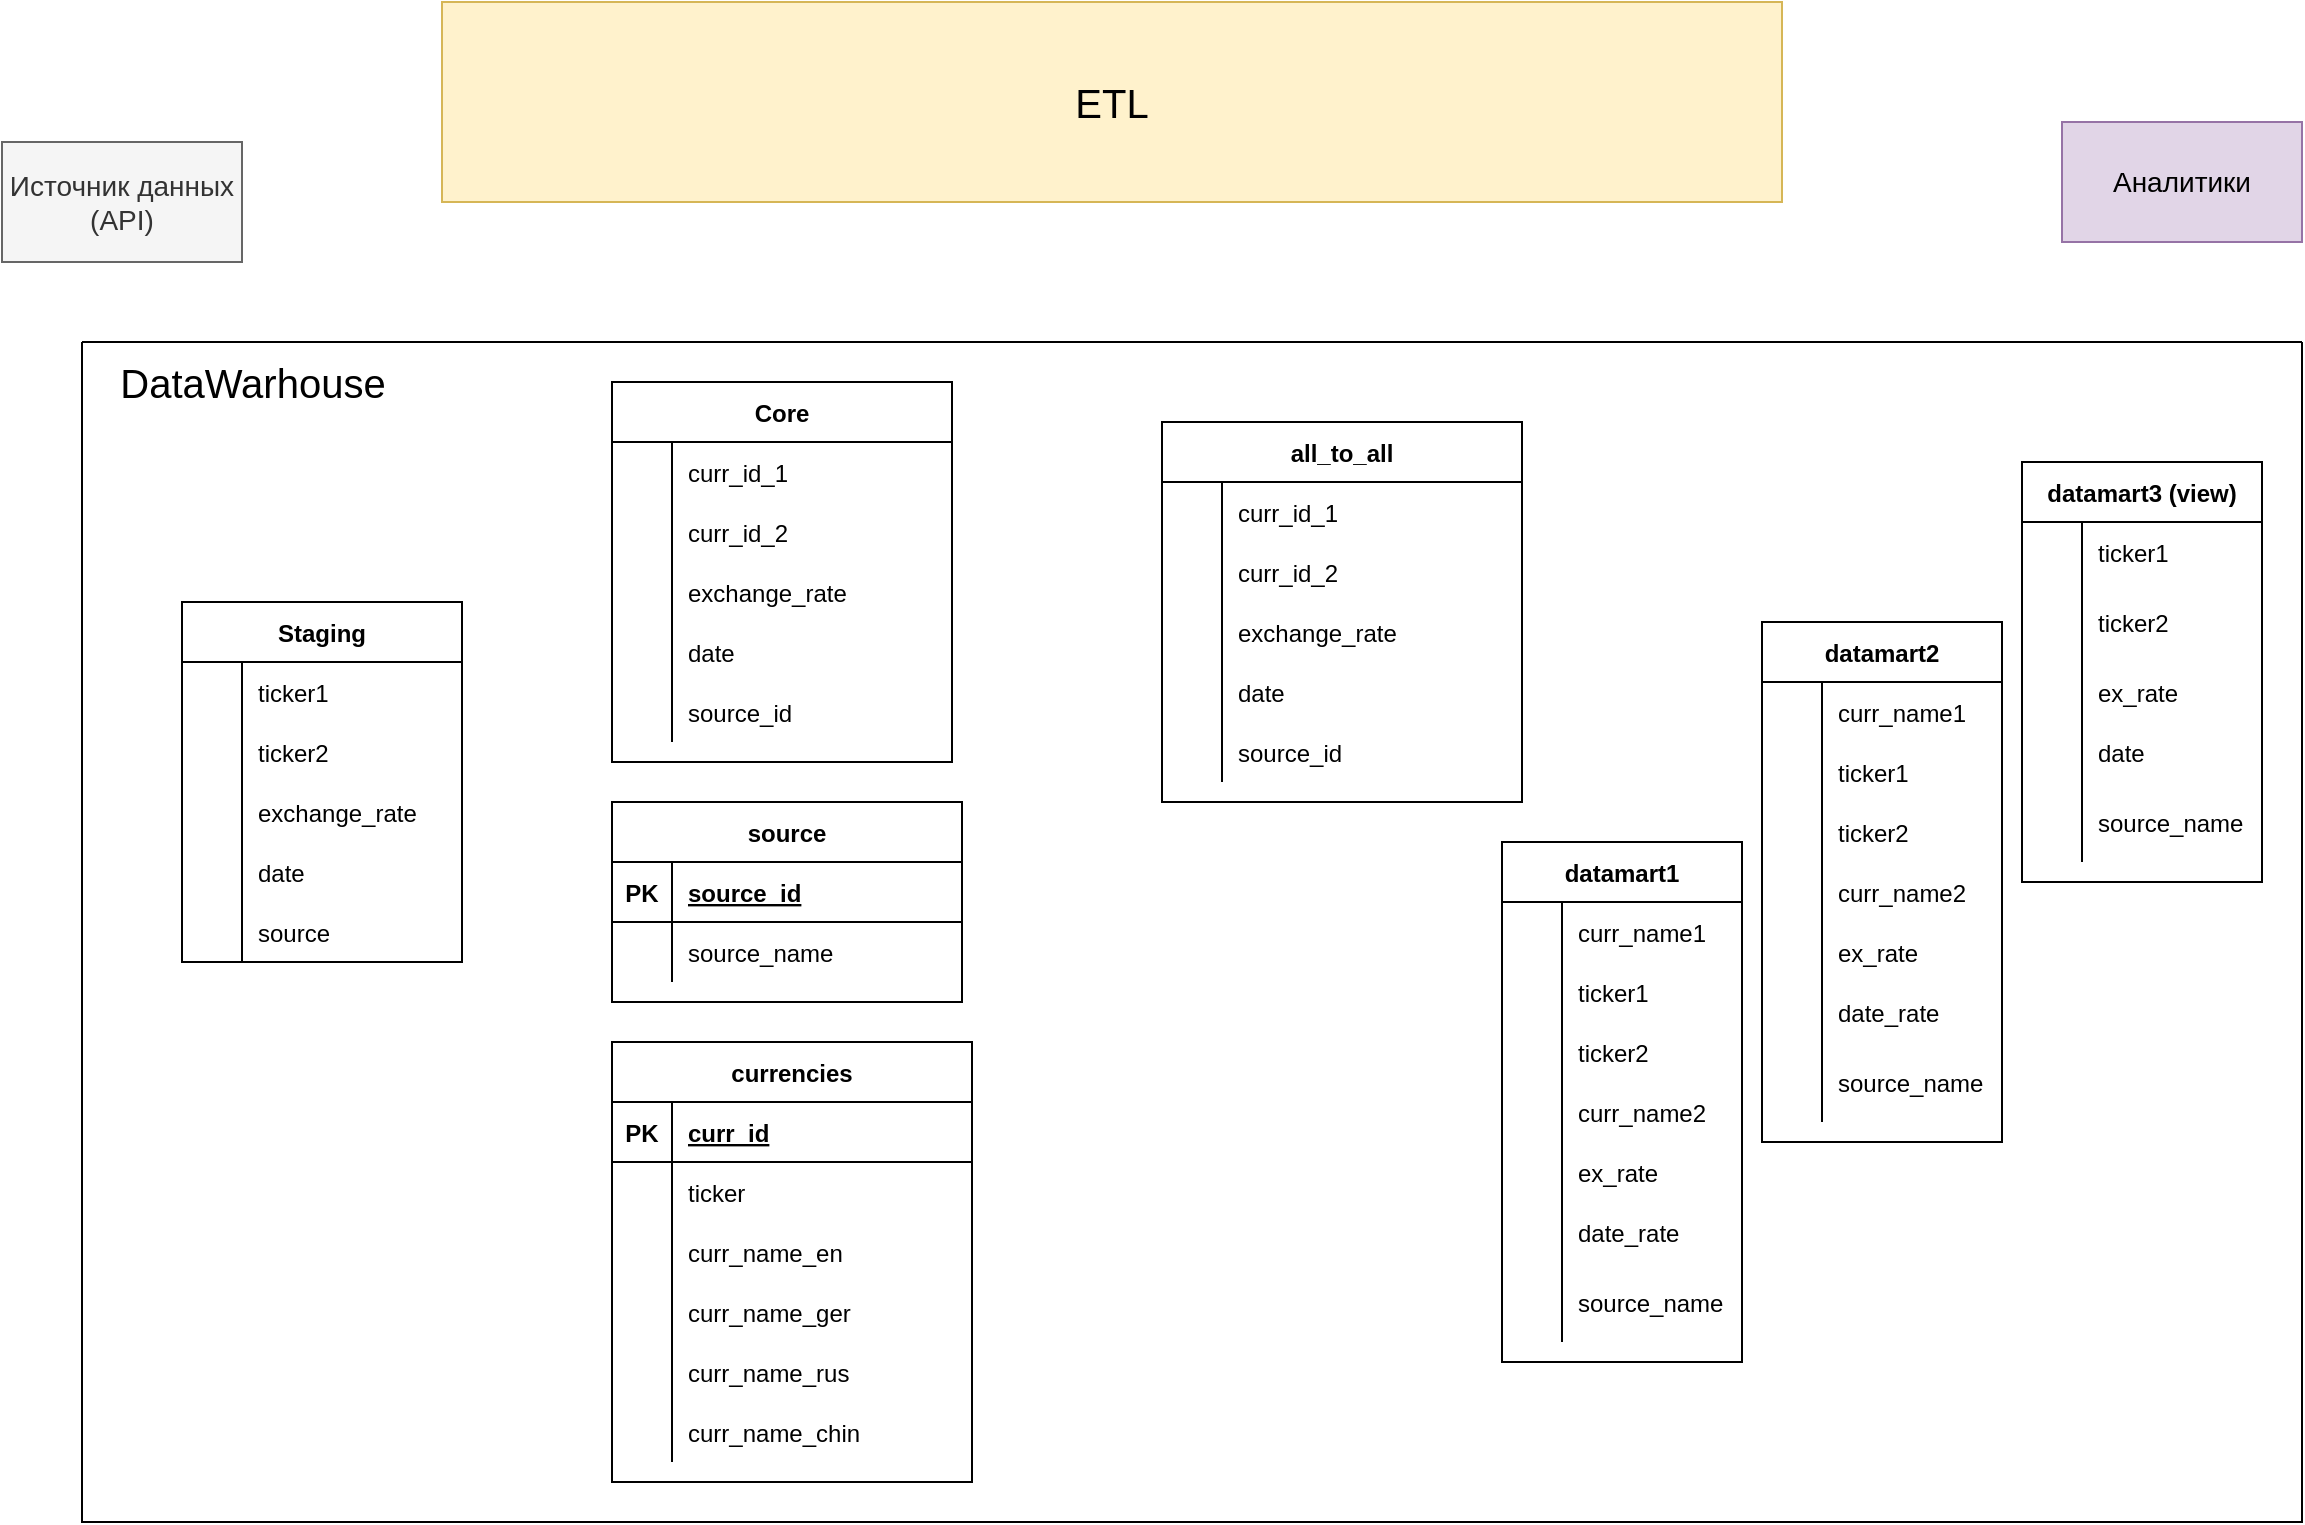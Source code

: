 <mxfile version="14.8.2" type="github">
  <diagram id="nCkO1fu6vcOP9XlbA8yM" name="Page-1">
    <mxGraphModel dx="1459" dy="1033" grid="1" gridSize="10" guides="1" tooltips="1" connect="1" arrows="1" fold="1" page="1" pageScale="1" pageWidth="1169" pageHeight="827" background="#ffffff" math="0" shadow="0">
      <root>
        <mxCell id="0" />
        <mxCell id="1" parent="0" />
        <mxCell id="BZU4fYNqjMENKs2myZzt-1" value="Staging" style="shape=table;startSize=30;container=1;collapsible=1;childLayout=tableLayout;fixedRows=1;rowLines=0;fontStyle=1;align=center;resizeLast=1;" vertex="1" parent="1">
          <mxGeometry x="100" y="350" width="140" height="180" as="geometry" />
        </mxCell>
        <mxCell id="BZU4fYNqjMENKs2myZzt-5" value="" style="shape=partialRectangle;collapsible=0;dropTarget=0;pointerEvents=0;fillColor=none;top=0;left=0;bottom=0;right=0;points=[[0,0.5],[1,0.5]];portConstraint=eastwest;" vertex="1" parent="BZU4fYNqjMENKs2myZzt-1">
          <mxGeometry y="30" width="140" height="30" as="geometry" />
        </mxCell>
        <mxCell id="BZU4fYNqjMENKs2myZzt-6" value="" style="shape=partialRectangle;connectable=0;fillColor=none;top=0;left=0;bottom=0;right=0;editable=1;overflow=hidden;" vertex="1" parent="BZU4fYNqjMENKs2myZzt-5">
          <mxGeometry width="30" height="30" as="geometry" />
        </mxCell>
        <mxCell id="BZU4fYNqjMENKs2myZzt-7" value="ticker1" style="shape=partialRectangle;connectable=0;fillColor=none;top=0;left=0;bottom=0;right=0;align=left;spacingLeft=6;overflow=hidden;" vertex="1" parent="BZU4fYNqjMENKs2myZzt-5">
          <mxGeometry x="30" width="110" height="30" as="geometry" />
        </mxCell>
        <mxCell id="BZU4fYNqjMENKs2myZzt-8" value="" style="shape=partialRectangle;collapsible=0;dropTarget=0;pointerEvents=0;fillColor=none;top=0;left=0;bottom=0;right=0;points=[[0,0.5],[1,0.5]];portConstraint=eastwest;" vertex="1" parent="BZU4fYNqjMENKs2myZzt-1">
          <mxGeometry y="60" width="140" height="30" as="geometry" />
        </mxCell>
        <mxCell id="BZU4fYNqjMENKs2myZzt-9" value="" style="shape=partialRectangle;connectable=0;fillColor=none;top=0;left=0;bottom=0;right=0;editable=1;overflow=hidden;" vertex="1" parent="BZU4fYNqjMENKs2myZzt-8">
          <mxGeometry width="30" height="30" as="geometry" />
        </mxCell>
        <mxCell id="BZU4fYNqjMENKs2myZzt-10" value="ticker2" style="shape=partialRectangle;connectable=0;fillColor=none;top=0;left=0;bottom=0;right=0;align=left;spacingLeft=6;overflow=hidden;" vertex="1" parent="BZU4fYNqjMENKs2myZzt-8">
          <mxGeometry x="30" width="110" height="30" as="geometry" />
        </mxCell>
        <mxCell id="BZU4fYNqjMENKs2myZzt-11" value="" style="shape=partialRectangle;collapsible=0;dropTarget=0;pointerEvents=0;fillColor=none;top=0;left=0;bottom=0;right=0;points=[[0,0.5],[1,0.5]];portConstraint=eastwest;" vertex="1" parent="BZU4fYNqjMENKs2myZzt-1">
          <mxGeometry y="90" width="140" height="30" as="geometry" />
        </mxCell>
        <mxCell id="BZU4fYNqjMENKs2myZzt-12" value="" style="shape=partialRectangle;connectable=0;fillColor=none;top=0;left=0;bottom=0;right=0;editable=1;overflow=hidden;" vertex="1" parent="BZU4fYNqjMENKs2myZzt-11">
          <mxGeometry width="30" height="30" as="geometry" />
        </mxCell>
        <mxCell id="BZU4fYNqjMENKs2myZzt-13" value="exchange_rate" style="shape=partialRectangle;connectable=0;fillColor=none;top=0;left=0;bottom=0;right=0;align=left;spacingLeft=6;overflow=hidden;" vertex="1" parent="BZU4fYNqjMENKs2myZzt-11">
          <mxGeometry x="30" width="110" height="30" as="geometry" />
        </mxCell>
        <mxCell id="BZU4fYNqjMENKs2myZzt-23" style="shape=partialRectangle;collapsible=0;dropTarget=0;pointerEvents=0;fillColor=none;top=0;left=0;bottom=0;right=0;points=[[0,0.5],[1,0.5]];portConstraint=eastwest;" vertex="1" parent="BZU4fYNqjMENKs2myZzt-1">
          <mxGeometry y="120" width="140" height="30" as="geometry" />
        </mxCell>
        <mxCell id="BZU4fYNqjMENKs2myZzt-24" style="shape=partialRectangle;connectable=0;fillColor=none;top=0;left=0;bottom=0;right=0;editable=1;overflow=hidden;" vertex="1" parent="BZU4fYNqjMENKs2myZzt-23">
          <mxGeometry width="30" height="30" as="geometry" />
        </mxCell>
        <mxCell id="BZU4fYNqjMENKs2myZzt-25" value="date" style="shape=partialRectangle;connectable=0;fillColor=none;top=0;left=0;bottom=0;right=0;align=left;spacingLeft=6;overflow=hidden;" vertex="1" parent="BZU4fYNqjMENKs2myZzt-23">
          <mxGeometry x="30" width="110" height="30" as="geometry" />
        </mxCell>
        <mxCell id="BZU4fYNqjMENKs2myZzt-26" style="shape=partialRectangle;collapsible=0;dropTarget=0;pointerEvents=0;fillColor=none;top=0;left=0;bottom=0;right=0;points=[[0,0.5],[1,0.5]];portConstraint=eastwest;" vertex="1" parent="BZU4fYNqjMENKs2myZzt-1">
          <mxGeometry y="150" width="140" height="30" as="geometry" />
        </mxCell>
        <mxCell id="BZU4fYNqjMENKs2myZzt-27" style="shape=partialRectangle;connectable=0;fillColor=none;top=0;left=0;bottom=0;right=0;editable=1;overflow=hidden;" vertex="1" parent="BZU4fYNqjMENKs2myZzt-26">
          <mxGeometry width="30" height="30" as="geometry" />
        </mxCell>
        <mxCell id="BZU4fYNqjMENKs2myZzt-28" value="source" style="shape=partialRectangle;connectable=0;fillColor=none;top=0;left=0;bottom=0;right=0;align=left;spacingLeft=6;overflow=hidden;" vertex="1" parent="BZU4fYNqjMENKs2myZzt-26">
          <mxGeometry x="30" width="110" height="30" as="geometry" />
        </mxCell>
        <mxCell id="BZU4fYNqjMENKs2myZzt-29" value="Core" style="shape=table;startSize=30;container=1;collapsible=1;childLayout=tableLayout;fixedRows=1;rowLines=0;fontStyle=1;align=center;resizeLast=1;" vertex="1" parent="1">
          <mxGeometry x="315" y="240" width="170" height="190" as="geometry" />
        </mxCell>
        <mxCell id="BZU4fYNqjMENKs2myZzt-33" value="" style="shape=partialRectangle;collapsible=0;dropTarget=0;pointerEvents=0;fillColor=none;top=0;left=0;bottom=0;right=0;points=[[0,0.5],[1,0.5]];portConstraint=eastwest;" vertex="1" parent="BZU4fYNqjMENKs2myZzt-29">
          <mxGeometry y="30" width="170" height="30" as="geometry" />
        </mxCell>
        <mxCell id="BZU4fYNqjMENKs2myZzt-34" value="" style="shape=partialRectangle;connectable=0;fillColor=none;top=0;left=0;bottom=0;right=0;editable=1;overflow=hidden;" vertex="1" parent="BZU4fYNqjMENKs2myZzt-33">
          <mxGeometry width="30" height="30" as="geometry" />
        </mxCell>
        <mxCell id="BZU4fYNqjMENKs2myZzt-35" value="curr_id_1" style="shape=partialRectangle;connectable=0;fillColor=none;top=0;left=0;bottom=0;right=0;align=left;spacingLeft=6;overflow=hidden;" vertex="1" parent="BZU4fYNqjMENKs2myZzt-33">
          <mxGeometry x="30" width="140" height="30" as="geometry" />
        </mxCell>
        <mxCell id="BZU4fYNqjMENKs2myZzt-36" value="" style="shape=partialRectangle;collapsible=0;dropTarget=0;pointerEvents=0;fillColor=none;top=0;left=0;bottom=0;right=0;points=[[0,0.5],[1,0.5]];portConstraint=eastwest;" vertex="1" parent="BZU4fYNqjMENKs2myZzt-29">
          <mxGeometry y="60" width="170" height="30" as="geometry" />
        </mxCell>
        <mxCell id="BZU4fYNqjMENKs2myZzt-37" value="" style="shape=partialRectangle;connectable=0;fillColor=none;top=0;left=0;bottom=0;right=0;editable=1;overflow=hidden;" vertex="1" parent="BZU4fYNqjMENKs2myZzt-36">
          <mxGeometry width="30" height="30" as="geometry" />
        </mxCell>
        <mxCell id="BZU4fYNqjMENKs2myZzt-38" value="curr_id_2" style="shape=partialRectangle;connectable=0;fillColor=none;top=0;left=0;bottom=0;right=0;align=left;spacingLeft=6;overflow=hidden;" vertex="1" parent="BZU4fYNqjMENKs2myZzt-36">
          <mxGeometry x="30" width="140" height="30" as="geometry" />
        </mxCell>
        <mxCell id="BZU4fYNqjMENKs2myZzt-39" value="" style="shape=partialRectangle;collapsible=0;dropTarget=0;pointerEvents=0;fillColor=none;top=0;left=0;bottom=0;right=0;points=[[0,0.5],[1,0.5]];portConstraint=eastwest;" vertex="1" parent="BZU4fYNqjMENKs2myZzt-29">
          <mxGeometry y="90" width="170" height="30" as="geometry" />
        </mxCell>
        <mxCell id="BZU4fYNqjMENKs2myZzt-40" value="" style="shape=partialRectangle;connectable=0;fillColor=none;top=0;left=0;bottom=0;right=0;editable=1;overflow=hidden;" vertex="1" parent="BZU4fYNqjMENKs2myZzt-39">
          <mxGeometry width="30" height="30" as="geometry" />
        </mxCell>
        <mxCell id="BZU4fYNqjMENKs2myZzt-41" value="exchange_rate" style="shape=partialRectangle;connectable=0;fillColor=none;top=0;left=0;bottom=0;right=0;align=left;spacingLeft=6;overflow=hidden;" vertex="1" parent="BZU4fYNqjMENKs2myZzt-39">
          <mxGeometry x="30" width="140" height="30" as="geometry" />
        </mxCell>
        <mxCell id="BZU4fYNqjMENKs2myZzt-42" style="shape=partialRectangle;collapsible=0;dropTarget=0;pointerEvents=0;fillColor=none;top=0;left=0;bottom=0;right=0;points=[[0,0.5],[1,0.5]];portConstraint=eastwest;" vertex="1" parent="BZU4fYNqjMENKs2myZzt-29">
          <mxGeometry y="120" width="170" height="30" as="geometry" />
        </mxCell>
        <mxCell id="BZU4fYNqjMENKs2myZzt-43" value="" style="shape=partialRectangle;connectable=0;fillColor=none;top=0;left=0;bottom=0;right=0;editable=1;overflow=hidden;" vertex="1" parent="BZU4fYNqjMENKs2myZzt-42">
          <mxGeometry width="30" height="30" as="geometry" />
        </mxCell>
        <mxCell id="BZU4fYNqjMENKs2myZzt-44" value="date" style="shape=partialRectangle;connectable=0;fillColor=none;top=0;left=0;bottom=0;right=0;align=left;spacingLeft=6;overflow=hidden;" vertex="1" parent="BZU4fYNqjMENKs2myZzt-42">
          <mxGeometry x="30" width="140" height="30" as="geometry" />
        </mxCell>
        <mxCell id="BZU4fYNqjMENKs2myZzt-45" style="shape=partialRectangle;collapsible=0;dropTarget=0;pointerEvents=0;fillColor=none;top=0;left=0;bottom=0;right=0;points=[[0,0.5],[1,0.5]];portConstraint=eastwest;" vertex="1" parent="BZU4fYNqjMENKs2myZzt-29">
          <mxGeometry y="150" width="170" height="30" as="geometry" />
        </mxCell>
        <mxCell id="BZU4fYNqjMENKs2myZzt-46" style="shape=partialRectangle;connectable=0;fillColor=none;top=0;left=0;bottom=0;right=0;editable=1;overflow=hidden;" vertex="1" parent="BZU4fYNqjMENKs2myZzt-45">
          <mxGeometry width="30" height="30" as="geometry" />
        </mxCell>
        <mxCell id="BZU4fYNqjMENKs2myZzt-47" value="source_id" style="shape=partialRectangle;connectable=0;fillColor=none;top=0;left=0;bottom=0;right=0;align=left;spacingLeft=6;overflow=hidden;" vertex="1" parent="BZU4fYNqjMENKs2myZzt-45">
          <mxGeometry x="30" width="140" height="30" as="geometry" />
        </mxCell>
        <mxCell id="BZU4fYNqjMENKs2myZzt-48" value="currencies" style="shape=table;startSize=30;container=1;collapsible=1;childLayout=tableLayout;fixedRows=1;rowLines=0;fontStyle=1;align=center;resizeLast=1;" vertex="1" parent="1">
          <mxGeometry x="315" y="570" width="180" height="220" as="geometry" />
        </mxCell>
        <mxCell id="BZU4fYNqjMENKs2myZzt-49" value="" style="shape=partialRectangle;collapsible=0;dropTarget=0;pointerEvents=0;fillColor=none;top=0;left=0;bottom=1;right=0;points=[[0,0.5],[1,0.5]];portConstraint=eastwest;" vertex="1" parent="BZU4fYNqjMENKs2myZzt-48">
          <mxGeometry y="30" width="180" height="30" as="geometry" />
        </mxCell>
        <mxCell id="BZU4fYNqjMENKs2myZzt-50" value="PK" style="shape=partialRectangle;connectable=0;fillColor=none;top=0;left=0;bottom=0;right=0;fontStyle=1;overflow=hidden;" vertex="1" parent="BZU4fYNqjMENKs2myZzt-49">
          <mxGeometry width="30" height="30" as="geometry" />
        </mxCell>
        <mxCell id="BZU4fYNqjMENKs2myZzt-51" value="curr_id" style="shape=partialRectangle;connectable=0;fillColor=none;top=0;left=0;bottom=0;right=0;align=left;spacingLeft=6;fontStyle=5;overflow=hidden;" vertex="1" parent="BZU4fYNqjMENKs2myZzt-49">
          <mxGeometry x="30" width="150" height="30" as="geometry" />
        </mxCell>
        <mxCell id="BZU4fYNqjMENKs2myZzt-52" value="" style="shape=partialRectangle;collapsible=0;dropTarget=0;pointerEvents=0;fillColor=none;top=0;left=0;bottom=0;right=0;points=[[0,0.5],[1,0.5]];portConstraint=eastwest;" vertex="1" parent="BZU4fYNqjMENKs2myZzt-48">
          <mxGeometry y="60" width="180" height="30" as="geometry" />
        </mxCell>
        <mxCell id="BZU4fYNqjMENKs2myZzt-53" value="" style="shape=partialRectangle;connectable=0;fillColor=none;top=0;left=0;bottom=0;right=0;editable=1;overflow=hidden;" vertex="1" parent="BZU4fYNqjMENKs2myZzt-52">
          <mxGeometry width="30" height="30" as="geometry" />
        </mxCell>
        <mxCell id="BZU4fYNqjMENKs2myZzt-54" value="ticker" style="shape=partialRectangle;connectable=0;fillColor=none;top=0;left=0;bottom=0;right=0;align=left;spacingLeft=6;overflow=hidden;" vertex="1" parent="BZU4fYNqjMENKs2myZzt-52">
          <mxGeometry x="30" width="150" height="30" as="geometry" />
        </mxCell>
        <mxCell id="BZU4fYNqjMENKs2myZzt-55" value="" style="shape=partialRectangle;collapsible=0;dropTarget=0;pointerEvents=0;fillColor=none;top=0;left=0;bottom=0;right=0;points=[[0,0.5],[1,0.5]];portConstraint=eastwest;" vertex="1" parent="BZU4fYNqjMENKs2myZzt-48">
          <mxGeometry y="90" width="180" height="30" as="geometry" />
        </mxCell>
        <mxCell id="BZU4fYNqjMENKs2myZzt-56" value="" style="shape=partialRectangle;connectable=0;fillColor=none;top=0;left=0;bottom=0;right=0;editable=1;overflow=hidden;" vertex="1" parent="BZU4fYNqjMENKs2myZzt-55">
          <mxGeometry width="30" height="30" as="geometry" />
        </mxCell>
        <mxCell id="BZU4fYNqjMENKs2myZzt-57" value="curr_name_en" style="shape=partialRectangle;connectable=0;fillColor=none;top=0;left=0;bottom=0;right=0;align=left;spacingLeft=6;overflow=hidden;" vertex="1" parent="BZU4fYNqjMENKs2myZzt-55">
          <mxGeometry x="30" width="150" height="30" as="geometry" />
        </mxCell>
        <mxCell id="BZU4fYNqjMENKs2myZzt-58" value="" style="shape=partialRectangle;collapsible=0;dropTarget=0;pointerEvents=0;fillColor=none;top=0;left=0;bottom=0;right=0;points=[[0,0.5],[1,0.5]];portConstraint=eastwest;" vertex="1" parent="BZU4fYNqjMENKs2myZzt-48">
          <mxGeometry y="120" width="180" height="30" as="geometry" />
        </mxCell>
        <mxCell id="BZU4fYNqjMENKs2myZzt-59" value="" style="shape=partialRectangle;connectable=0;fillColor=none;top=0;left=0;bottom=0;right=0;editable=1;overflow=hidden;" vertex="1" parent="BZU4fYNqjMENKs2myZzt-58">
          <mxGeometry width="30" height="30" as="geometry" />
        </mxCell>
        <mxCell id="BZU4fYNqjMENKs2myZzt-60" value="curr_name_ger" style="shape=partialRectangle;connectable=0;fillColor=none;top=0;left=0;bottom=0;right=0;align=left;spacingLeft=6;overflow=hidden;" vertex="1" parent="BZU4fYNqjMENKs2myZzt-58">
          <mxGeometry x="30" width="150" height="30" as="geometry" />
        </mxCell>
        <mxCell id="BZU4fYNqjMENKs2myZzt-62" style="shape=partialRectangle;collapsible=0;dropTarget=0;pointerEvents=0;fillColor=none;top=0;left=0;bottom=0;right=0;points=[[0,0.5],[1,0.5]];portConstraint=eastwest;" vertex="1" parent="BZU4fYNqjMENKs2myZzt-48">
          <mxGeometry y="150" width="180" height="30" as="geometry" />
        </mxCell>
        <mxCell id="BZU4fYNqjMENKs2myZzt-63" style="shape=partialRectangle;connectable=0;fillColor=none;top=0;left=0;bottom=0;right=0;editable=1;overflow=hidden;" vertex="1" parent="BZU4fYNqjMENKs2myZzt-62">
          <mxGeometry width="30" height="30" as="geometry" />
        </mxCell>
        <mxCell id="BZU4fYNqjMENKs2myZzt-64" value="curr_name_rus" style="shape=partialRectangle;connectable=0;fillColor=none;top=0;left=0;bottom=0;right=0;align=left;spacingLeft=6;overflow=hidden;" vertex="1" parent="BZU4fYNqjMENKs2myZzt-62">
          <mxGeometry x="30" width="150" height="30" as="geometry" />
        </mxCell>
        <mxCell id="BZU4fYNqjMENKs2myZzt-65" style="shape=partialRectangle;collapsible=0;dropTarget=0;pointerEvents=0;fillColor=none;top=0;left=0;bottom=0;right=0;points=[[0,0.5],[1,0.5]];portConstraint=eastwest;" vertex="1" parent="BZU4fYNqjMENKs2myZzt-48">
          <mxGeometry y="180" width="180" height="30" as="geometry" />
        </mxCell>
        <mxCell id="BZU4fYNqjMENKs2myZzt-66" style="shape=partialRectangle;connectable=0;fillColor=none;top=0;left=0;bottom=0;right=0;editable=1;overflow=hidden;" vertex="1" parent="BZU4fYNqjMENKs2myZzt-65">
          <mxGeometry width="30" height="30" as="geometry" />
        </mxCell>
        <mxCell id="BZU4fYNqjMENKs2myZzt-67" value="curr_name_chin" style="shape=partialRectangle;connectable=0;fillColor=none;top=0;left=0;bottom=0;right=0;align=left;spacingLeft=6;overflow=hidden;" vertex="1" parent="BZU4fYNqjMENKs2myZzt-65">
          <mxGeometry x="30" width="150" height="30" as="geometry" />
        </mxCell>
        <mxCell id="BZU4fYNqjMENKs2myZzt-68" value="source" style="shape=table;startSize=30;container=1;collapsible=1;childLayout=tableLayout;fixedRows=1;rowLines=0;fontStyle=1;align=center;resizeLast=1;" vertex="1" parent="1">
          <mxGeometry x="315" y="450" width="175" height="100" as="geometry" />
        </mxCell>
        <mxCell id="BZU4fYNqjMENKs2myZzt-69" value="" style="shape=partialRectangle;collapsible=0;dropTarget=0;pointerEvents=0;fillColor=none;top=0;left=0;bottom=1;right=0;points=[[0,0.5],[1,0.5]];portConstraint=eastwest;" vertex="1" parent="BZU4fYNqjMENKs2myZzt-68">
          <mxGeometry y="30" width="175" height="30" as="geometry" />
        </mxCell>
        <mxCell id="BZU4fYNqjMENKs2myZzt-70" value="PK" style="shape=partialRectangle;connectable=0;fillColor=none;top=0;left=0;bottom=0;right=0;fontStyle=1;overflow=hidden;" vertex="1" parent="BZU4fYNqjMENKs2myZzt-69">
          <mxGeometry width="30" height="30" as="geometry" />
        </mxCell>
        <mxCell id="BZU4fYNqjMENKs2myZzt-71" value="source_id" style="shape=partialRectangle;connectable=0;fillColor=none;top=0;left=0;bottom=0;right=0;align=left;spacingLeft=6;fontStyle=5;overflow=hidden;" vertex="1" parent="BZU4fYNqjMENKs2myZzt-69">
          <mxGeometry x="30" width="145" height="30" as="geometry" />
        </mxCell>
        <mxCell id="BZU4fYNqjMENKs2myZzt-72" value="" style="shape=partialRectangle;collapsible=0;dropTarget=0;pointerEvents=0;fillColor=none;top=0;left=0;bottom=0;right=0;points=[[0,0.5],[1,0.5]];portConstraint=eastwest;" vertex="1" parent="BZU4fYNqjMENKs2myZzt-68">
          <mxGeometry y="60" width="175" height="30" as="geometry" />
        </mxCell>
        <mxCell id="BZU4fYNqjMENKs2myZzt-73" value="" style="shape=partialRectangle;connectable=0;fillColor=none;top=0;left=0;bottom=0;right=0;editable=1;overflow=hidden;" vertex="1" parent="BZU4fYNqjMENKs2myZzt-72">
          <mxGeometry width="30" height="30" as="geometry" />
        </mxCell>
        <mxCell id="BZU4fYNqjMENKs2myZzt-74" value="source_name" style="shape=partialRectangle;connectable=0;fillColor=none;top=0;left=0;bottom=0;right=0;align=left;spacingLeft=6;overflow=hidden;" vertex="1" parent="BZU4fYNqjMENKs2myZzt-72">
          <mxGeometry x="30" width="145" height="30" as="geometry" />
        </mxCell>
        <mxCell id="BZU4fYNqjMENKs2myZzt-91" value="all_to_all" style="shape=table;startSize=30;container=1;collapsible=1;childLayout=tableLayout;fixedRows=1;rowLines=0;fontStyle=1;align=center;resizeLast=1;" vertex="1" parent="1">
          <mxGeometry x="590" y="260" width="180" height="190" as="geometry" />
        </mxCell>
        <mxCell id="BZU4fYNqjMENKs2myZzt-95" value="" style="shape=partialRectangle;collapsible=0;dropTarget=0;pointerEvents=0;fillColor=none;top=0;left=0;bottom=0;right=0;points=[[0,0.5],[1,0.5]];portConstraint=eastwest;" vertex="1" parent="BZU4fYNqjMENKs2myZzt-91">
          <mxGeometry y="30" width="180" height="30" as="geometry" />
        </mxCell>
        <mxCell id="BZU4fYNqjMENKs2myZzt-96" value="" style="shape=partialRectangle;connectable=0;fillColor=none;top=0;left=0;bottom=0;right=0;editable=1;overflow=hidden;" vertex="1" parent="BZU4fYNqjMENKs2myZzt-95">
          <mxGeometry width="30" height="30" as="geometry" />
        </mxCell>
        <mxCell id="BZU4fYNqjMENKs2myZzt-97" value="curr_id_1" style="shape=partialRectangle;connectable=0;fillColor=none;top=0;left=0;bottom=0;right=0;align=left;spacingLeft=6;overflow=hidden;" vertex="1" parent="BZU4fYNqjMENKs2myZzt-95">
          <mxGeometry x="30" width="150" height="30" as="geometry" />
        </mxCell>
        <mxCell id="BZU4fYNqjMENKs2myZzt-98" value="" style="shape=partialRectangle;collapsible=0;dropTarget=0;pointerEvents=0;fillColor=none;top=0;left=0;bottom=0;right=0;points=[[0,0.5],[1,0.5]];portConstraint=eastwest;" vertex="1" parent="BZU4fYNqjMENKs2myZzt-91">
          <mxGeometry y="60" width="180" height="30" as="geometry" />
        </mxCell>
        <mxCell id="BZU4fYNqjMENKs2myZzt-99" value="" style="shape=partialRectangle;connectable=0;fillColor=none;top=0;left=0;bottom=0;right=0;editable=1;overflow=hidden;" vertex="1" parent="BZU4fYNqjMENKs2myZzt-98">
          <mxGeometry width="30" height="30" as="geometry" />
        </mxCell>
        <mxCell id="BZU4fYNqjMENKs2myZzt-100" value="curr_id_2" style="shape=partialRectangle;connectable=0;fillColor=none;top=0;left=0;bottom=0;right=0;align=left;spacingLeft=6;overflow=hidden;" vertex="1" parent="BZU4fYNqjMENKs2myZzt-98">
          <mxGeometry x="30" width="150" height="30" as="geometry" />
        </mxCell>
        <mxCell id="BZU4fYNqjMENKs2myZzt-101" value="" style="shape=partialRectangle;collapsible=0;dropTarget=0;pointerEvents=0;fillColor=none;top=0;left=0;bottom=0;right=0;points=[[0,0.5],[1,0.5]];portConstraint=eastwest;" vertex="1" parent="BZU4fYNqjMENKs2myZzt-91">
          <mxGeometry y="90" width="180" height="30" as="geometry" />
        </mxCell>
        <mxCell id="BZU4fYNqjMENKs2myZzt-102" value="" style="shape=partialRectangle;connectable=0;fillColor=none;top=0;left=0;bottom=0;right=0;editable=1;overflow=hidden;" vertex="1" parent="BZU4fYNqjMENKs2myZzt-101">
          <mxGeometry width="30" height="30" as="geometry" />
        </mxCell>
        <mxCell id="BZU4fYNqjMENKs2myZzt-103" value="exchange_rate" style="shape=partialRectangle;connectable=0;fillColor=none;top=0;left=0;bottom=0;right=0;align=left;spacingLeft=6;overflow=hidden;" vertex="1" parent="BZU4fYNqjMENKs2myZzt-101">
          <mxGeometry x="30" width="150" height="30" as="geometry" />
        </mxCell>
        <mxCell id="BZU4fYNqjMENKs2myZzt-107" style="shape=partialRectangle;collapsible=0;dropTarget=0;pointerEvents=0;fillColor=none;top=0;left=0;bottom=0;right=0;points=[[0,0.5],[1,0.5]];portConstraint=eastwest;" vertex="1" parent="BZU4fYNqjMENKs2myZzt-91">
          <mxGeometry y="120" width="180" height="30" as="geometry" />
        </mxCell>
        <mxCell id="BZU4fYNqjMENKs2myZzt-108" style="shape=partialRectangle;connectable=0;fillColor=none;top=0;left=0;bottom=0;right=0;editable=1;overflow=hidden;" vertex="1" parent="BZU4fYNqjMENKs2myZzt-107">
          <mxGeometry width="30" height="30" as="geometry" />
        </mxCell>
        <mxCell id="BZU4fYNqjMENKs2myZzt-109" value="date" style="shape=partialRectangle;connectable=0;fillColor=none;top=0;left=0;bottom=0;right=0;align=left;spacingLeft=6;overflow=hidden;" vertex="1" parent="BZU4fYNqjMENKs2myZzt-107">
          <mxGeometry x="30" width="150" height="30" as="geometry" />
        </mxCell>
        <mxCell id="BZU4fYNqjMENKs2myZzt-110" style="shape=partialRectangle;collapsible=0;dropTarget=0;pointerEvents=0;fillColor=none;top=0;left=0;bottom=0;right=0;points=[[0,0.5],[1,0.5]];portConstraint=eastwest;" vertex="1" parent="BZU4fYNqjMENKs2myZzt-91">
          <mxGeometry y="150" width="180" height="30" as="geometry" />
        </mxCell>
        <mxCell id="BZU4fYNqjMENKs2myZzt-111" style="shape=partialRectangle;connectable=0;fillColor=none;top=0;left=0;bottom=0;right=0;editable=1;overflow=hidden;" vertex="1" parent="BZU4fYNqjMENKs2myZzt-110">
          <mxGeometry width="30" height="30" as="geometry" />
        </mxCell>
        <mxCell id="BZU4fYNqjMENKs2myZzt-112" value="source_id" style="shape=partialRectangle;connectable=0;fillColor=none;top=0;left=0;bottom=0;right=0;align=left;spacingLeft=6;overflow=hidden;" vertex="1" parent="BZU4fYNqjMENKs2myZzt-110">
          <mxGeometry x="30" width="150" height="30" as="geometry" />
        </mxCell>
        <mxCell id="BZU4fYNqjMENKs2myZzt-113" value="datamart1" style="shape=table;startSize=30;container=1;collapsible=1;childLayout=tableLayout;fixedRows=1;rowLines=0;fontStyle=1;align=center;resizeLast=1;" vertex="1" parent="1">
          <mxGeometry x="760" y="470" width="120" height="260" as="geometry" />
        </mxCell>
        <mxCell id="BZU4fYNqjMENKs2myZzt-117" value="" style="shape=partialRectangle;collapsible=0;dropTarget=0;pointerEvents=0;fillColor=none;top=0;left=0;bottom=0;right=0;points=[[0,0.5],[1,0.5]];portConstraint=eastwest;" vertex="1" parent="BZU4fYNqjMENKs2myZzt-113">
          <mxGeometry y="30" width="120" height="30" as="geometry" />
        </mxCell>
        <mxCell id="BZU4fYNqjMENKs2myZzt-118" value="" style="shape=partialRectangle;connectable=0;fillColor=none;top=0;left=0;bottom=0;right=0;editable=1;overflow=hidden;" vertex="1" parent="BZU4fYNqjMENKs2myZzt-117">
          <mxGeometry width="30" height="30" as="geometry" />
        </mxCell>
        <mxCell id="BZU4fYNqjMENKs2myZzt-119" value="curr_name1" style="shape=partialRectangle;connectable=0;fillColor=none;top=0;left=0;bottom=0;right=0;align=left;spacingLeft=6;overflow=hidden;" vertex="1" parent="BZU4fYNqjMENKs2myZzt-117">
          <mxGeometry x="30" width="90" height="30" as="geometry" />
        </mxCell>
        <mxCell id="BZU4fYNqjMENKs2myZzt-120" value="" style="shape=partialRectangle;collapsible=0;dropTarget=0;pointerEvents=0;fillColor=none;top=0;left=0;bottom=0;right=0;points=[[0,0.5],[1,0.5]];portConstraint=eastwest;" vertex="1" parent="BZU4fYNqjMENKs2myZzt-113">
          <mxGeometry y="60" width="120" height="30" as="geometry" />
        </mxCell>
        <mxCell id="BZU4fYNqjMENKs2myZzt-121" value="" style="shape=partialRectangle;connectable=0;fillColor=none;top=0;left=0;bottom=0;right=0;editable=1;overflow=hidden;" vertex="1" parent="BZU4fYNqjMENKs2myZzt-120">
          <mxGeometry width="30" height="30" as="geometry" />
        </mxCell>
        <mxCell id="BZU4fYNqjMENKs2myZzt-122" value="ticker1" style="shape=partialRectangle;connectable=0;fillColor=none;top=0;left=0;bottom=0;right=0;align=left;spacingLeft=6;overflow=hidden;" vertex="1" parent="BZU4fYNqjMENKs2myZzt-120">
          <mxGeometry x="30" width="90" height="30" as="geometry" />
        </mxCell>
        <mxCell id="BZU4fYNqjMENKs2myZzt-123" value="" style="shape=partialRectangle;collapsible=0;dropTarget=0;pointerEvents=0;fillColor=none;top=0;left=0;bottom=0;right=0;points=[[0,0.5],[1,0.5]];portConstraint=eastwest;" vertex="1" parent="BZU4fYNqjMENKs2myZzt-113">
          <mxGeometry y="90" width="120" height="30" as="geometry" />
        </mxCell>
        <mxCell id="BZU4fYNqjMENKs2myZzt-124" value="" style="shape=partialRectangle;connectable=0;fillColor=none;top=0;left=0;bottom=0;right=0;editable=1;overflow=hidden;" vertex="1" parent="BZU4fYNqjMENKs2myZzt-123">
          <mxGeometry width="30" height="30" as="geometry" />
        </mxCell>
        <mxCell id="BZU4fYNqjMENKs2myZzt-125" value="ticker2" style="shape=partialRectangle;connectable=0;fillColor=none;top=0;left=0;bottom=0;right=0;align=left;spacingLeft=6;overflow=hidden;" vertex="1" parent="BZU4fYNqjMENKs2myZzt-123">
          <mxGeometry x="30" width="90" height="30" as="geometry" />
        </mxCell>
        <mxCell id="BZU4fYNqjMENKs2myZzt-126" style="shape=partialRectangle;collapsible=0;dropTarget=0;pointerEvents=0;fillColor=none;top=0;left=0;bottom=0;right=0;points=[[0,0.5],[1,0.5]];portConstraint=eastwest;" vertex="1" parent="BZU4fYNqjMENKs2myZzt-113">
          <mxGeometry y="120" width="120" height="30" as="geometry" />
        </mxCell>
        <mxCell id="BZU4fYNqjMENKs2myZzt-127" style="shape=partialRectangle;connectable=0;fillColor=none;top=0;left=0;bottom=0;right=0;editable=1;overflow=hidden;" vertex="1" parent="BZU4fYNqjMENKs2myZzt-126">
          <mxGeometry width="30" height="30" as="geometry" />
        </mxCell>
        <mxCell id="BZU4fYNqjMENKs2myZzt-128" value="curr_name2" style="shape=partialRectangle;connectable=0;fillColor=none;top=0;left=0;bottom=0;right=0;align=left;spacingLeft=6;overflow=hidden;" vertex="1" parent="BZU4fYNqjMENKs2myZzt-126">
          <mxGeometry x="30" width="90" height="30" as="geometry" />
        </mxCell>
        <mxCell id="BZU4fYNqjMENKs2myZzt-129" style="shape=partialRectangle;collapsible=0;dropTarget=0;pointerEvents=0;fillColor=none;top=0;left=0;bottom=0;right=0;points=[[0,0.5],[1,0.5]];portConstraint=eastwest;" vertex="1" parent="BZU4fYNqjMENKs2myZzt-113">
          <mxGeometry y="150" width="120" height="30" as="geometry" />
        </mxCell>
        <mxCell id="BZU4fYNqjMENKs2myZzt-130" style="shape=partialRectangle;connectable=0;fillColor=none;top=0;left=0;bottom=0;right=0;editable=1;overflow=hidden;" vertex="1" parent="BZU4fYNqjMENKs2myZzt-129">
          <mxGeometry width="30" height="30" as="geometry" />
        </mxCell>
        <mxCell id="BZU4fYNqjMENKs2myZzt-131" value="ex_rate" style="shape=partialRectangle;connectable=0;fillColor=none;top=0;left=0;bottom=0;right=0;align=left;spacingLeft=6;overflow=hidden;" vertex="1" parent="BZU4fYNqjMENKs2myZzt-129">
          <mxGeometry x="30" width="90" height="30" as="geometry" />
        </mxCell>
        <mxCell id="BZU4fYNqjMENKs2myZzt-132" style="shape=partialRectangle;collapsible=0;dropTarget=0;pointerEvents=0;fillColor=none;top=0;left=0;bottom=0;right=0;points=[[0,0.5],[1,0.5]];portConstraint=eastwest;" vertex="1" parent="BZU4fYNqjMENKs2myZzt-113">
          <mxGeometry y="180" width="120" height="30" as="geometry" />
        </mxCell>
        <mxCell id="BZU4fYNqjMENKs2myZzt-133" style="shape=partialRectangle;connectable=0;fillColor=none;top=0;left=0;bottom=0;right=0;editable=1;overflow=hidden;" vertex="1" parent="BZU4fYNqjMENKs2myZzt-132">
          <mxGeometry width="30" height="30" as="geometry" />
        </mxCell>
        <mxCell id="BZU4fYNqjMENKs2myZzt-134" value="date_rate" style="shape=partialRectangle;connectable=0;fillColor=none;top=0;left=0;bottom=0;right=0;align=left;spacingLeft=6;overflow=hidden;" vertex="1" parent="BZU4fYNqjMENKs2myZzt-132">
          <mxGeometry x="30" width="90" height="30" as="geometry" />
        </mxCell>
        <mxCell id="BZU4fYNqjMENKs2myZzt-135" style="shape=partialRectangle;collapsible=0;dropTarget=0;pointerEvents=0;fillColor=none;top=0;left=0;bottom=0;right=0;points=[[0,0.5],[1,0.5]];portConstraint=eastwest;" vertex="1" parent="BZU4fYNqjMENKs2myZzt-113">
          <mxGeometry y="210" width="120" height="40" as="geometry" />
        </mxCell>
        <mxCell id="BZU4fYNqjMENKs2myZzt-136" style="shape=partialRectangle;connectable=0;fillColor=none;top=0;left=0;bottom=0;right=0;editable=1;overflow=hidden;" vertex="1" parent="BZU4fYNqjMENKs2myZzt-135">
          <mxGeometry width="30" height="40" as="geometry" />
        </mxCell>
        <mxCell id="BZU4fYNqjMENKs2myZzt-137" value="source_name" style="shape=partialRectangle;connectable=0;fillColor=none;top=0;left=0;bottom=0;right=0;align=left;spacingLeft=6;overflow=hidden;" vertex="1" parent="BZU4fYNqjMENKs2myZzt-135">
          <mxGeometry x="30" width="90" height="40" as="geometry" />
        </mxCell>
        <mxCell id="BZU4fYNqjMENKs2myZzt-144" value="datamart2" style="shape=table;startSize=30;container=1;collapsible=1;childLayout=tableLayout;fixedRows=1;rowLines=0;fontStyle=1;align=center;resizeLast=1;" vertex="1" parent="1">
          <mxGeometry x="890" y="360" width="120" height="260" as="geometry" />
        </mxCell>
        <mxCell id="BZU4fYNqjMENKs2myZzt-145" value="" style="shape=partialRectangle;collapsible=0;dropTarget=0;pointerEvents=0;fillColor=none;top=0;left=0;bottom=0;right=0;points=[[0,0.5],[1,0.5]];portConstraint=eastwest;" vertex="1" parent="BZU4fYNqjMENKs2myZzt-144">
          <mxGeometry y="30" width="120" height="30" as="geometry" />
        </mxCell>
        <mxCell id="BZU4fYNqjMENKs2myZzt-146" value="" style="shape=partialRectangle;connectable=0;fillColor=none;top=0;left=0;bottom=0;right=0;editable=1;overflow=hidden;" vertex="1" parent="BZU4fYNqjMENKs2myZzt-145">
          <mxGeometry width="30" height="30" as="geometry" />
        </mxCell>
        <mxCell id="BZU4fYNqjMENKs2myZzt-147" value="curr_name1" style="shape=partialRectangle;connectable=0;fillColor=none;top=0;left=0;bottom=0;right=0;align=left;spacingLeft=6;overflow=hidden;" vertex="1" parent="BZU4fYNqjMENKs2myZzt-145">
          <mxGeometry x="30" width="90" height="30" as="geometry" />
        </mxCell>
        <mxCell id="BZU4fYNqjMENKs2myZzt-148" value="" style="shape=partialRectangle;collapsible=0;dropTarget=0;pointerEvents=0;fillColor=none;top=0;left=0;bottom=0;right=0;points=[[0,0.5],[1,0.5]];portConstraint=eastwest;" vertex="1" parent="BZU4fYNqjMENKs2myZzt-144">
          <mxGeometry y="60" width="120" height="30" as="geometry" />
        </mxCell>
        <mxCell id="BZU4fYNqjMENKs2myZzt-149" value="" style="shape=partialRectangle;connectable=0;fillColor=none;top=0;left=0;bottom=0;right=0;editable=1;overflow=hidden;" vertex="1" parent="BZU4fYNqjMENKs2myZzt-148">
          <mxGeometry width="30" height="30" as="geometry" />
        </mxCell>
        <mxCell id="BZU4fYNqjMENKs2myZzt-150" value="ticker1" style="shape=partialRectangle;connectable=0;fillColor=none;top=0;left=0;bottom=0;right=0;align=left;spacingLeft=6;overflow=hidden;" vertex="1" parent="BZU4fYNqjMENKs2myZzt-148">
          <mxGeometry x="30" width="90" height="30" as="geometry" />
        </mxCell>
        <mxCell id="BZU4fYNqjMENKs2myZzt-151" value="" style="shape=partialRectangle;collapsible=0;dropTarget=0;pointerEvents=0;fillColor=none;top=0;left=0;bottom=0;right=0;points=[[0,0.5],[1,0.5]];portConstraint=eastwest;" vertex="1" parent="BZU4fYNqjMENKs2myZzt-144">
          <mxGeometry y="90" width="120" height="30" as="geometry" />
        </mxCell>
        <mxCell id="BZU4fYNqjMENKs2myZzt-152" value="" style="shape=partialRectangle;connectable=0;fillColor=none;top=0;left=0;bottom=0;right=0;editable=1;overflow=hidden;" vertex="1" parent="BZU4fYNqjMENKs2myZzt-151">
          <mxGeometry width="30" height="30" as="geometry" />
        </mxCell>
        <mxCell id="BZU4fYNqjMENKs2myZzt-153" value="ticker2" style="shape=partialRectangle;connectable=0;fillColor=none;top=0;left=0;bottom=0;right=0;align=left;spacingLeft=6;overflow=hidden;" vertex="1" parent="BZU4fYNqjMENKs2myZzt-151">
          <mxGeometry x="30" width="90" height="30" as="geometry" />
        </mxCell>
        <mxCell id="BZU4fYNqjMENKs2myZzt-154" style="shape=partialRectangle;collapsible=0;dropTarget=0;pointerEvents=0;fillColor=none;top=0;left=0;bottom=0;right=0;points=[[0,0.5],[1,0.5]];portConstraint=eastwest;" vertex="1" parent="BZU4fYNqjMENKs2myZzt-144">
          <mxGeometry y="120" width="120" height="30" as="geometry" />
        </mxCell>
        <mxCell id="BZU4fYNqjMENKs2myZzt-155" style="shape=partialRectangle;connectable=0;fillColor=none;top=0;left=0;bottom=0;right=0;editable=1;overflow=hidden;" vertex="1" parent="BZU4fYNqjMENKs2myZzt-154">
          <mxGeometry width="30" height="30" as="geometry" />
        </mxCell>
        <mxCell id="BZU4fYNqjMENKs2myZzt-156" value="curr_name2" style="shape=partialRectangle;connectable=0;fillColor=none;top=0;left=0;bottom=0;right=0;align=left;spacingLeft=6;overflow=hidden;" vertex="1" parent="BZU4fYNqjMENKs2myZzt-154">
          <mxGeometry x="30" width="90" height="30" as="geometry" />
        </mxCell>
        <mxCell id="BZU4fYNqjMENKs2myZzt-157" style="shape=partialRectangle;collapsible=0;dropTarget=0;pointerEvents=0;fillColor=none;top=0;left=0;bottom=0;right=0;points=[[0,0.5],[1,0.5]];portConstraint=eastwest;" vertex="1" parent="BZU4fYNqjMENKs2myZzt-144">
          <mxGeometry y="150" width="120" height="30" as="geometry" />
        </mxCell>
        <mxCell id="BZU4fYNqjMENKs2myZzt-158" style="shape=partialRectangle;connectable=0;fillColor=none;top=0;left=0;bottom=0;right=0;editable=1;overflow=hidden;" vertex="1" parent="BZU4fYNqjMENKs2myZzt-157">
          <mxGeometry width="30" height="30" as="geometry" />
        </mxCell>
        <mxCell id="BZU4fYNqjMENKs2myZzt-159" value="ex_rate" style="shape=partialRectangle;connectable=0;fillColor=none;top=0;left=0;bottom=0;right=0;align=left;spacingLeft=6;overflow=hidden;" vertex="1" parent="BZU4fYNqjMENKs2myZzt-157">
          <mxGeometry x="30" width="90" height="30" as="geometry" />
        </mxCell>
        <mxCell id="BZU4fYNqjMENKs2myZzt-160" style="shape=partialRectangle;collapsible=0;dropTarget=0;pointerEvents=0;fillColor=none;top=0;left=0;bottom=0;right=0;points=[[0,0.5],[1,0.5]];portConstraint=eastwest;" vertex="1" parent="BZU4fYNqjMENKs2myZzt-144">
          <mxGeometry y="180" width="120" height="30" as="geometry" />
        </mxCell>
        <mxCell id="BZU4fYNqjMENKs2myZzt-161" style="shape=partialRectangle;connectable=0;fillColor=none;top=0;left=0;bottom=0;right=0;editable=1;overflow=hidden;" vertex="1" parent="BZU4fYNqjMENKs2myZzt-160">
          <mxGeometry width="30" height="30" as="geometry" />
        </mxCell>
        <mxCell id="BZU4fYNqjMENKs2myZzt-162" value="date_rate" style="shape=partialRectangle;connectable=0;fillColor=none;top=0;left=0;bottom=0;right=0;align=left;spacingLeft=6;overflow=hidden;" vertex="1" parent="BZU4fYNqjMENKs2myZzt-160">
          <mxGeometry x="30" width="90" height="30" as="geometry" />
        </mxCell>
        <mxCell id="BZU4fYNqjMENKs2myZzt-163" style="shape=partialRectangle;collapsible=0;dropTarget=0;pointerEvents=0;fillColor=none;top=0;left=0;bottom=0;right=0;points=[[0,0.5],[1,0.5]];portConstraint=eastwest;" vertex="1" parent="BZU4fYNqjMENKs2myZzt-144">
          <mxGeometry y="210" width="120" height="40" as="geometry" />
        </mxCell>
        <mxCell id="BZU4fYNqjMENKs2myZzt-164" style="shape=partialRectangle;connectable=0;fillColor=none;top=0;left=0;bottom=0;right=0;editable=1;overflow=hidden;" vertex="1" parent="BZU4fYNqjMENKs2myZzt-163">
          <mxGeometry width="30" height="40" as="geometry" />
        </mxCell>
        <mxCell id="BZU4fYNqjMENKs2myZzt-165" value="source_name" style="shape=partialRectangle;connectable=0;fillColor=none;top=0;left=0;bottom=0;right=0;align=left;spacingLeft=6;overflow=hidden;" vertex="1" parent="BZU4fYNqjMENKs2myZzt-163">
          <mxGeometry x="30" width="90" height="40" as="geometry" />
        </mxCell>
        <mxCell id="BZU4fYNqjMENKs2myZzt-166" value="datamart3 (view)" style="shape=table;startSize=30;container=1;collapsible=1;childLayout=tableLayout;fixedRows=1;rowLines=0;fontStyle=1;align=center;resizeLast=1;" vertex="1" parent="1">
          <mxGeometry x="1020" y="280" width="120" height="210" as="geometry" />
        </mxCell>
        <mxCell id="BZU4fYNqjMENKs2myZzt-170" value="" style="shape=partialRectangle;collapsible=0;dropTarget=0;pointerEvents=0;fillColor=none;top=0;left=0;bottom=0;right=0;points=[[0,0.5],[1,0.5]];portConstraint=eastwest;" vertex="1" parent="BZU4fYNqjMENKs2myZzt-166">
          <mxGeometry y="30" width="120" height="30" as="geometry" />
        </mxCell>
        <mxCell id="BZU4fYNqjMENKs2myZzt-171" value="" style="shape=partialRectangle;connectable=0;fillColor=none;top=0;left=0;bottom=0;right=0;editable=1;overflow=hidden;" vertex="1" parent="BZU4fYNqjMENKs2myZzt-170">
          <mxGeometry width="30" height="30" as="geometry" />
        </mxCell>
        <mxCell id="BZU4fYNqjMENKs2myZzt-172" value="ticker1" style="shape=partialRectangle;connectable=0;fillColor=none;top=0;left=0;bottom=0;right=0;align=left;spacingLeft=6;overflow=hidden;" vertex="1" parent="BZU4fYNqjMENKs2myZzt-170">
          <mxGeometry x="30" width="90" height="30" as="geometry" />
        </mxCell>
        <mxCell id="BZU4fYNqjMENKs2myZzt-173" value="" style="shape=partialRectangle;collapsible=0;dropTarget=0;pointerEvents=0;fillColor=none;top=0;left=0;bottom=0;right=0;points=[[0,0.5],[1,0.5]];portConstraint=eastwest;" vertex="1" parent="BZU4fYNqjMENKs2myZzt-166">
          <mxGeometry y="60" width="120" height="40" as="geometry" />
        </mxCell>
        <mxCell id="BZU4fYNqjMENKs2myZzt-174" value="" style="shape=partialRectangle;connectable=0;fillColor=none;top=0;left=0;bottom=0;right=0;editable=1;overflow=hidden;" vertex="1" parent="BZU4fYNqjMENKs2myZzt-173">
          <mxGeometry width="30" height="40" as="geometry" />
        </mxCell>
        <mxCell id="BZU4fYNqjMENKs2myZzt-175" value="ticker2" style="shape=partialRectangle;connectable=0;fillColor=none;top=0;left=0;bottom=0;right=0;align=left;spacingLeft=6;overflow=hidden;" vertex="1" parent="BZU4fYNqjMENKs2myZzt-173">
          <mxGeometry x="30" width="90" height="40" as="geometry" />
        </mxCell>
        <mxCell id="BZU4fYNqjMENKs2myZzt-179" style="shape=partialRectangle;collapsible=0;dropTarget=0;pointerEvents=0;fillColor=none;top=0;left=0;bottom=0;right=0;points=[[0,0.5],[1,0.5]];portConstraint=eastwest;" vertex="1" parent="BZU4fYNqjMENKs2myZzt-166">
          <mxGeometry y="100" width="120" height="30" as="geometry" />
        </mxCell>
        <mxCell id="BZU4fYNqjMENKs2myZzt-180" style="shape=partialRectangle;connectable=0;fillColor=none;top=0;left=0;bottom=0;right=0;editable=1;overflow=hidden;" vertex="1" parent="BZU4fYNqjMENKs2myZzt-179">
          <mxGeometry width="30" height="30" as="geometry" />
        </mxCell>
        <mxCell id="BZU4fYNqjMENKs2myZzt-181" value="ex_rate" style="shape=partialRectangle;connectable=0;fillColor=none;top=0;left=0;bottom=0;right=0;align=left;spacingLeft=6;overflow=hidden;" vertex="1" parent="BZU4fYNqjMENKs2myZzt-179">
          <mxGeometry x="30" width="90" height="30" as="geometry" />
        </mxCell>
        <mxCell id="BZU4fYNqjMENKs2myZzt-182" style="shape=partialRectangle;collapsible=0;dropTarget=0;pointerEvents=0;fillColor=none;top=0;left=0;bottom=0;right=0;points=[[0,0.5],[1,0.5]];portConstraint=eastwest;" vertex="1" parent="BZU4fYNqjMENKs2myZzt-166">
          <mxGeometry y="130" width="120" height="30" as="geometry" />
        </mxCell>
        <mxCell id="BZU4fYNqjMENKs2myZzt-183" style="shape=partialRectangle;connectable=0;fillColor=none;top=0;left=0;bottom=0;right=0;editable=1;overflow=hidden;" vertex="1" parent="BZU4fYNqjMENKs2myZzt-182">
          <mxGeometry width="30" height="30" as="geometry" />
        </mxCell>
        <mxCell id="BZU4fYNqjMENKs2myZzt-184" value="date" style="shape=partialRectangle;connectable=0;fillColor=none;top=0;left=0;bottom=0;right=0;align=left;spacingLeft=6;overflow=hidden;" vertex="1" parent="BZU4fYNqjMENKs2myZzt-182">
          <mxGeometry x="30" width="90" height="30" as="geometry" />
        </mxCell>
        <mxCell id="BZU4fYNqjMENKs2myZzt-185" style="shape=partialRectangle;collapsible=0;dropTarget=0;pointerEvents=0;fillColor=none;top=0;left=0;bottom=0;right=0;points=[[0,0.5],[1,0.5]];portConstraint=eastwest;" vertex="1" parent="BZU4fYNqjMENKs2myZzt-166">
          <mxGeometry y="160" width="120" height="40" as="geometry" />
        </mxCell>
        <mxCell id="BZU4fYNqjMENKs2myZzt-186" style="shape=partialRectangle;connectable=0;fillColor=none;top=0;left=0;bottom=0;right=0;editable=1;overflow=hidden;" vertex="1" parent="BZU4fYNqjMENKs2myZzt-185">
          <mxGeometry width="30" height="40" as="geometry" />
        </mxCell>
        <mxCell id="BZU4fYNqjMENKs2myZzt-187" value="source_name" style="shape=partialRectangle;connectable=0;fillColor=none;top=0;left=0;bottom=0;right=0;align=left;spacingLeft=6;overflow=hidden;" vertex="1" parent="BZU4fYNqjMENKs2myZzt-185">
          <mxGeometry x="30" width="90" height="40" as="geometry" />
        </mxCell>
        <mxCell id="BZU4fYNqjMENKs2myZzt-196" value="&lt;font style=&quot;font-size: 20px&quot;&gt;ETL&lt;/font&gt;" style="rounded=0;whiteSpace=wrap;html=1;fillColor=#fff2cc;strokeColor=#d6b656;" vertex="1" parent="1">
          <mxGeometry x="230" y="50" width="670" height="100" as="geometry" />
        </mxCell>
        <mxCell id="BZU4fYNqjMENKs2myZzt-197" value="&lt;font style=&quot;font-size: 14px&quot;&gt;Источник данных (API)&lt;br&gt;&lt;/font&gt;" style="rounded=0;whiteSpace=wrap;html=1;fillColor=#f5f5f5;strokeColor=#666666;fontColor=#333333;" vertex="1" parent="1">
          <mxGeometry x="10" y="120" width="120" height="60" as="geometry" />
        </mxCell>
        <mxCell id="BZU4fYNqjMENKs2myZzt-198" value="" style="swimlane;startSize=0;" vertex="1" parent="1">
          <mxGeometry x="50" y="220" width="1110" height="590" as="geometry" />
        </mxCell>
        <mxCell id="BZU4fYNqjMENKs2myZzt-200" value="&lt;font style=&quot;font-size: 20px&quot;&gt;DataWarhouse&lt;/font&gt;" style="text;html=1;align=center;verticalAlign=middle;resizable=0;points=[];autosize=1;strokeColor=none;" vertex="1" parent="BZU4fYNqjMENKs2myZzt-198">
          <mxGeometry x="10" y="10" width="150" height="20" as="geometry" />
        </mxCell>
        <mxCell id="BZU4fYNqjMENKs2myZzt-199" value="&lt;font style=&quot;font-size: 14px&quot;&gt;Аналитики&lt;/font&gt;" style="rounded=0;whiteSpace=wrap;html=1;fillColor=#e1d5e7;strokeColor=#9673a6;" vertex="1" parent="1">
          <mxGeometry x="1040" y="110" width="120" height="60" as="geometry" />
        </mxCell>
      </root>
    </mxGraphModel>
  </diagram>
</mxfile>
